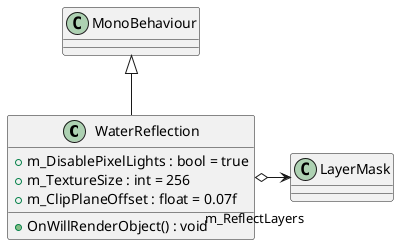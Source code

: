 @startuml
class WaterReflection {
    + m_DisablePixelLights : bool = true
    + m_TextureSize : int = 256
    + m_ClipPlaneOffset : float = 0.07f
    + OnWillRenderObject() : void
}
MonoBehaviour <|-- WaterReflection
WaterReflection o-> "m_ReflectLayers" LayerMask
@enduml
